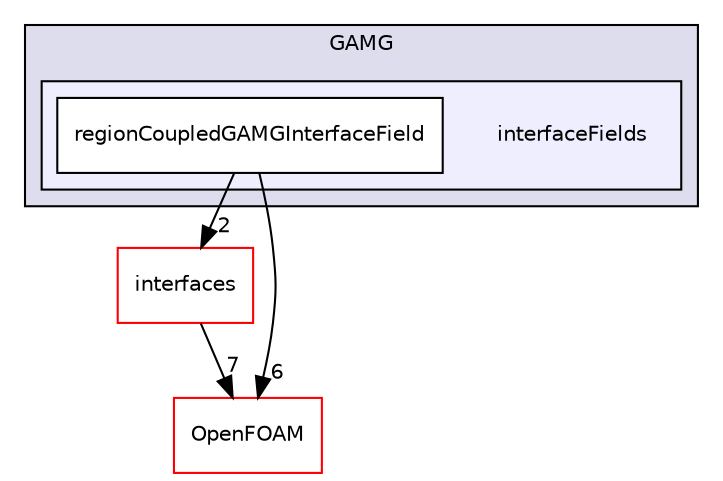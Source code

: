 digraph "src/meshTools/regionCoupled/GAMG/interfaceFields" {
  bgcolor=transparent;
  compound=true
  node [ fontsize="10", fontname="Helvetica"];
  edge [ labelfontsize="10", labelfontname="Helvetica"];
  subgraph clusterdir_67665a6249bd0aa7e33acfd0d8b7439d {
    graph [ bgcolor="#ddddee", pencolor="black", label="GAMG" fontname="Helvetica", fontsize="10", URL="dir_67665a6249bd0aa7e33acfd0d8b7439d.html"]
  subgraph clusterdir_cb576ead452c7bf69ca750cbec5dc55a {
    graph [ bgcolor="#eeeeff", pencolor="black", label="" URL="dir_cb576ead452c7bf69ca750cbec5dc55a.html"];
    dir_cb576ead452c7bf69ca750cbec5dc55a [shape=plaintext label="interfaceFields"];
    dir_04a3155125944cdd918fa940142209f4 [shape=box label="regionCoupledGAMGInterfaceField" color="black" fillcolor="white" style="filled" URL="dir_04a3155125944cdd918fa940142209f4.html"];
  }
  }
  dir_73142d410deca39aa3bfc480a661fca1 [shape=box label="interfaces" color="red" URL="dir_73142d410deca39aa3bfc480a661fca1.html"];
  dir_c5473ff19b20e6ec4dfe5c310b3778a8 [shape=box label="OpenFOAM" color="red" URL="dir_c5473ff19b20e6ec4dfe5c310b3778a8.html"];
  dir_73142d410deca39aa3bfc480a661fca1->dir_c5473ff19b20e6ec4dfe5c310b3778a8 [headlabel="7", labeldistance=1.5 headhref="dir_001807_001898.html"];
  dir_04a3155125944cdd918fa940142209f4->dir_73142d410deca39aa3bfc480a661fca1 [headlabel="2", labeldistance=1.5 headhref="dir_001806_001807.html"];
  dir_04a3155125944cdd918fa940142209f4->dir_c5473ff19b20e6ec4dfe5c310b3778a8 [headlabel="6", labeldistance=1.5 headhref="dir_001806_001898.html"];
}
